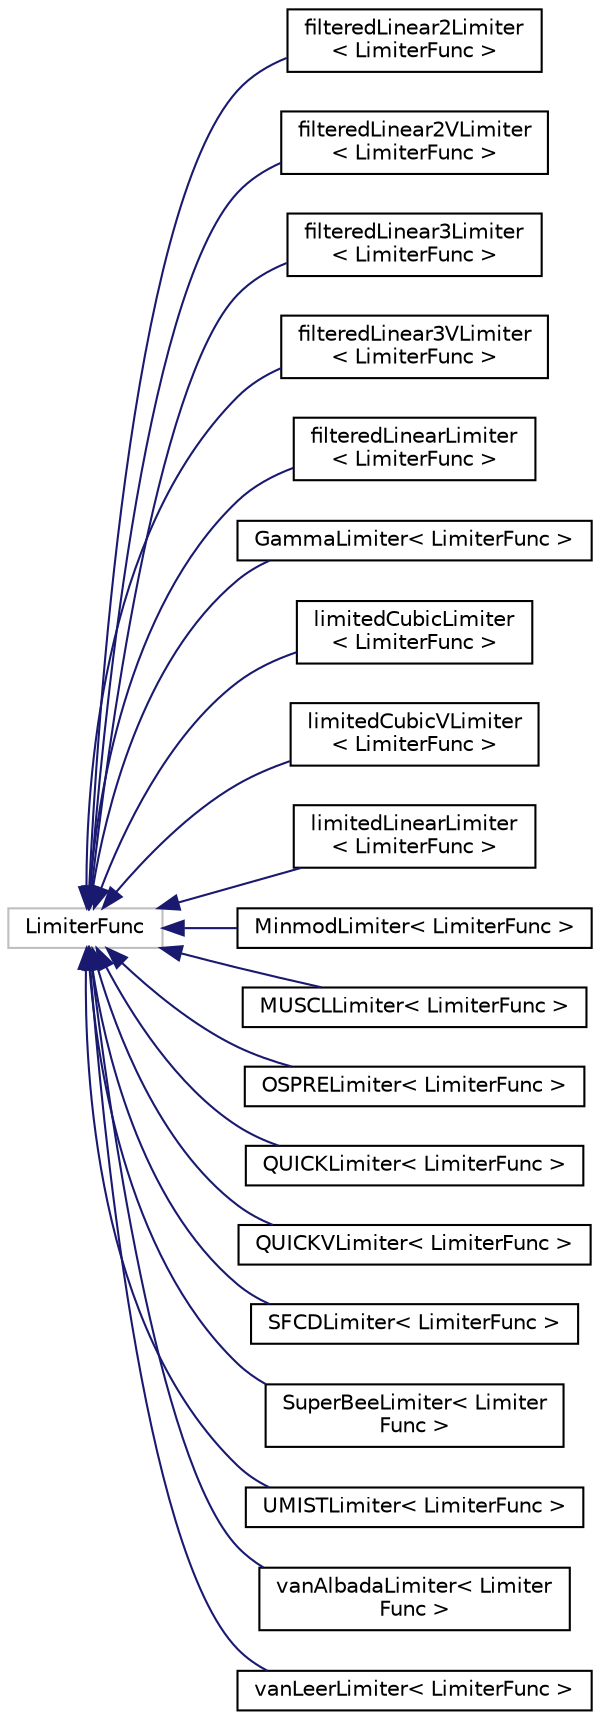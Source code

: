 digraph "Graphical Class Hierarchy"
{
  bgcolor="transparent";
  edge [fontname="Helvetica",fontsize="10",labelfontname="Helvetica",labelfontsize="10"];
  node [fontname="Helvetica",fontsize="10",shape=record];
  rankdir="LR";
  Node1 [label="LimiterFunc",height=0.2,width=0.4,color="grey75"];
  Node1 -> Node2 [dir="back",color="midnightblue",fontsize="10",style="solid",fontname="Helvetica"];
  Node2 [label="filteredLinear2Limiter\l\< LimiterFunc \>",height=0.2,width=0.4,color="black",URL="$a00807.html",tooltip="Class to generate weighting factors for the filteredLinear2 differencing scheme. "];
  Node1 -> Node3 [dir="back",color="midnightblue",fontsize="10",style="solid",fontname="Helvetica"];
  Node3 [label="filteredLinear2VLimiter\l\< LimiterFunc \>",height=0.2,width=0.4,color="black",URL="$a00808.html",tooltip="Class to generate weighting factors for the filteredLinear2V differencing scheme. ..."];
  Node1 -> Node4 [dir="back",color="midnightblue",fontsize="10",style="solid",fontname="Helvetica"];
  Node4 [label="filteredLinear3Limiter\l\< LimiterFunc \>",height=0.2,width=0.4,color="black",URL="$a00809.html",tooltip="Class to generate weighting factors for the filteredLinear differencing scheme. "];
  Node1 -> Node5 [dir="back",color="midnightblue",fontsize="10",style="solid",fontname="Helvetica"];
  Node5 [label="filteredLinear3VLimiter\l\< LimiterFunc \>",height=0.2,width=0.4,color="black",URL="$a00810.html",tooltip="Class to generate weighting factors for the filteredLinear3V differencing scheme. ..."];
  Node1 -> Node6 [dir="back",color="midnightblue",fontsize="10",style="solid",fontname="Helvetica"];
  Node6 [label="filteredLinearLimiter\l\< LimiterFunc \>",height=0.2,width=0.4,color="black",URL="$a00811.html",tooltip="Class to generate weighting factors for the filteredLinear differencing scheme. "];
  Node1 -> Node7 [dir="back",color="midnightblue",fontsize="10",style="solid",fontname="Helvetica"];
  Node7 [label="GammaLimiter\< LimiterFunc \>",height=0.2,width=0.4,color="black",URL="$a00919.html",tooltip="Class with limiter function which returns the limiter for the Gamma differencing scheme based on phic..."];
  Node1 -> Node8 [dir="back",color="midnightblue",fontsize="10",style="solid",fontname="Helvetica"];
  Node8 [label="limitedCubicLimiter\l\< LimiterFunc \>",height=0.2,width=0.4,color="black",URL="$a01346.html",tooltip="Class with limiter function which returns the limiter for the TVD limited centred-cubic differencing ..."];
  Node1 -> Node9 [dir="back",color="midnightblue",fontsize="10",style="solid",fontname="Helvetica"];
  Node9 [label="limitedCubicVLimiter\l\< LimiterFunc \>",height=0.2,width=0.4,color="black",URL="$a01347.html",tooltip="Class with limiter function which returns the limiter for the limitedCubicV differencing scheme based..."];
  Node1 -> Node10 [dir="back",color="midnightblue",fontsize="10",style="solid",fontname="Helvetica"];
  Node10 [label="limitedLinearLimiter\l\< LimiterFunc \>",height=0.2,width=0.4,color="black",URL="$a01349.html",tooltip="Class with limiter function which returns the limiter for the TVD limited linear differencing scheme ..."];
  Node1 -> Node11 [dir="back",color="midnightblue",fontsize="10",style="solid",fontname="Helvetica"];
  Node11 [label="MinmodLimiter\< LimiterFunc \>",height=0.2,width=0.4,color="black",URL="$a01538.html",tooltip="Class with limiter function which returns the limiter for the Minmod differencing scheme..."];
  Node1 -> Node12 [dir="back",color="midnightblue",fontsize="10",style="solid",fontname="Helvetica"];
  Node12 [label="MUSCLLimiter\< LimiterFunc \>",height=0.2,width=0.4,color="black",URL="$a01607.html",tooltip="Class with limiter function which returns the limiter for the van Leer&#39;s MUSCL differencing scheme..."];
  Node1 -> Node13 [dir="back",color="midnightblue",fontsize="10",style="solid",fontname="Helvetica"];
  Node13 [label="OSPRELimiter\< LimiterFunc \>",height=0.2,width=0.4,color="black",URL="$a01780.html",tooltip="Class with limiter function which returns the limiter for the OSPRE differencing scheme based on r ob..."];
  Node1 -> Node14 [dir="back",color="midnightblue",fontsize="10",style="solid",fontname="Helvetica"];
  Node14 [label="QUICKLimiter\< LimiterFunc \>",height=0.2,width=0.4,color="black",URL="$a02110.html",tooltip="Class with limiter function which returns the limiter for the quadratic-upwind differencing scheme..."];
  Node1 -> Node15 [dir="back",color="midnightblue",fontsize="10",style="solid",fontname="Helvetica"];
  Node15 [label="QUICKVLimiter\< LimiterFunc \>",height=0.2,width=0.4,color="black",URL="$a02111.html",tooltip="Class with limiter function which returns the limiter for the quadratic-upwind differencing scheme..."];
  Node1 -> Node16 [dir="back",color="midnightblue",fontsize="10",style="solid",fontname="Helvetica"];
  Node16 [label="SFCDLimiter\< LimiterFunc \>",height=0.2,width=0.4,color="black",URL="$a02362.html",tooltip="Class with limiter function which returns the limiter for the SFCD differencing scheme based on phict..."];
  Node1 -> Node17 [dir="back",color="midnightblue",fontsize="10",style="solid",fontname="Helvetica"];
  Node17 [label="SuperBeeLimiter\< Limiter\lFunc \>",height=0.2,width=0.4,color="black",URL="$a02562.html",tooltip="Class with limiter function which returns the limiter for the SuperBee differencing scheme based on r..."];
  Node1 -> Node18 [dir="back",color="midnightblue",fontsize="10",style="solid",fontname="Helvetica"];
  Node18 [label="UMISTLimiter\< LimiterFunc \>",height=0.2,width=0.4,color="black",URL="$a02850.html",tooltip="Class with limiter function which returns the limiter for the UMIST differencing scheme. "];
  Node1 -> Node19 [dir="back",color="midnightblue",fontsize="10",style="solid",fontname="Helvetica"];
  Node19 [label="vanAlbadaLimiter\< Limiter\lFunc \>",height=0.2,width=0.4,color="black",URL="$a02897.html",tooltip="Class with limiter function which returns the limiter for the vanAlbada differencing scheme based on ..."];
  Node1 -> Node20 [dir="back",color="midnightblue",fontsize="10",style="solid",fontname="Helvetica"];
  Node20 [label="vanLeerLimiter\< LimiterFunc \>",height=0.2,width=0.4,color="black",URL="$a02900.html",tooltip="Class with limiter function which returns the limiter for the vanLeer differencing scheme based on r ..."];
}
